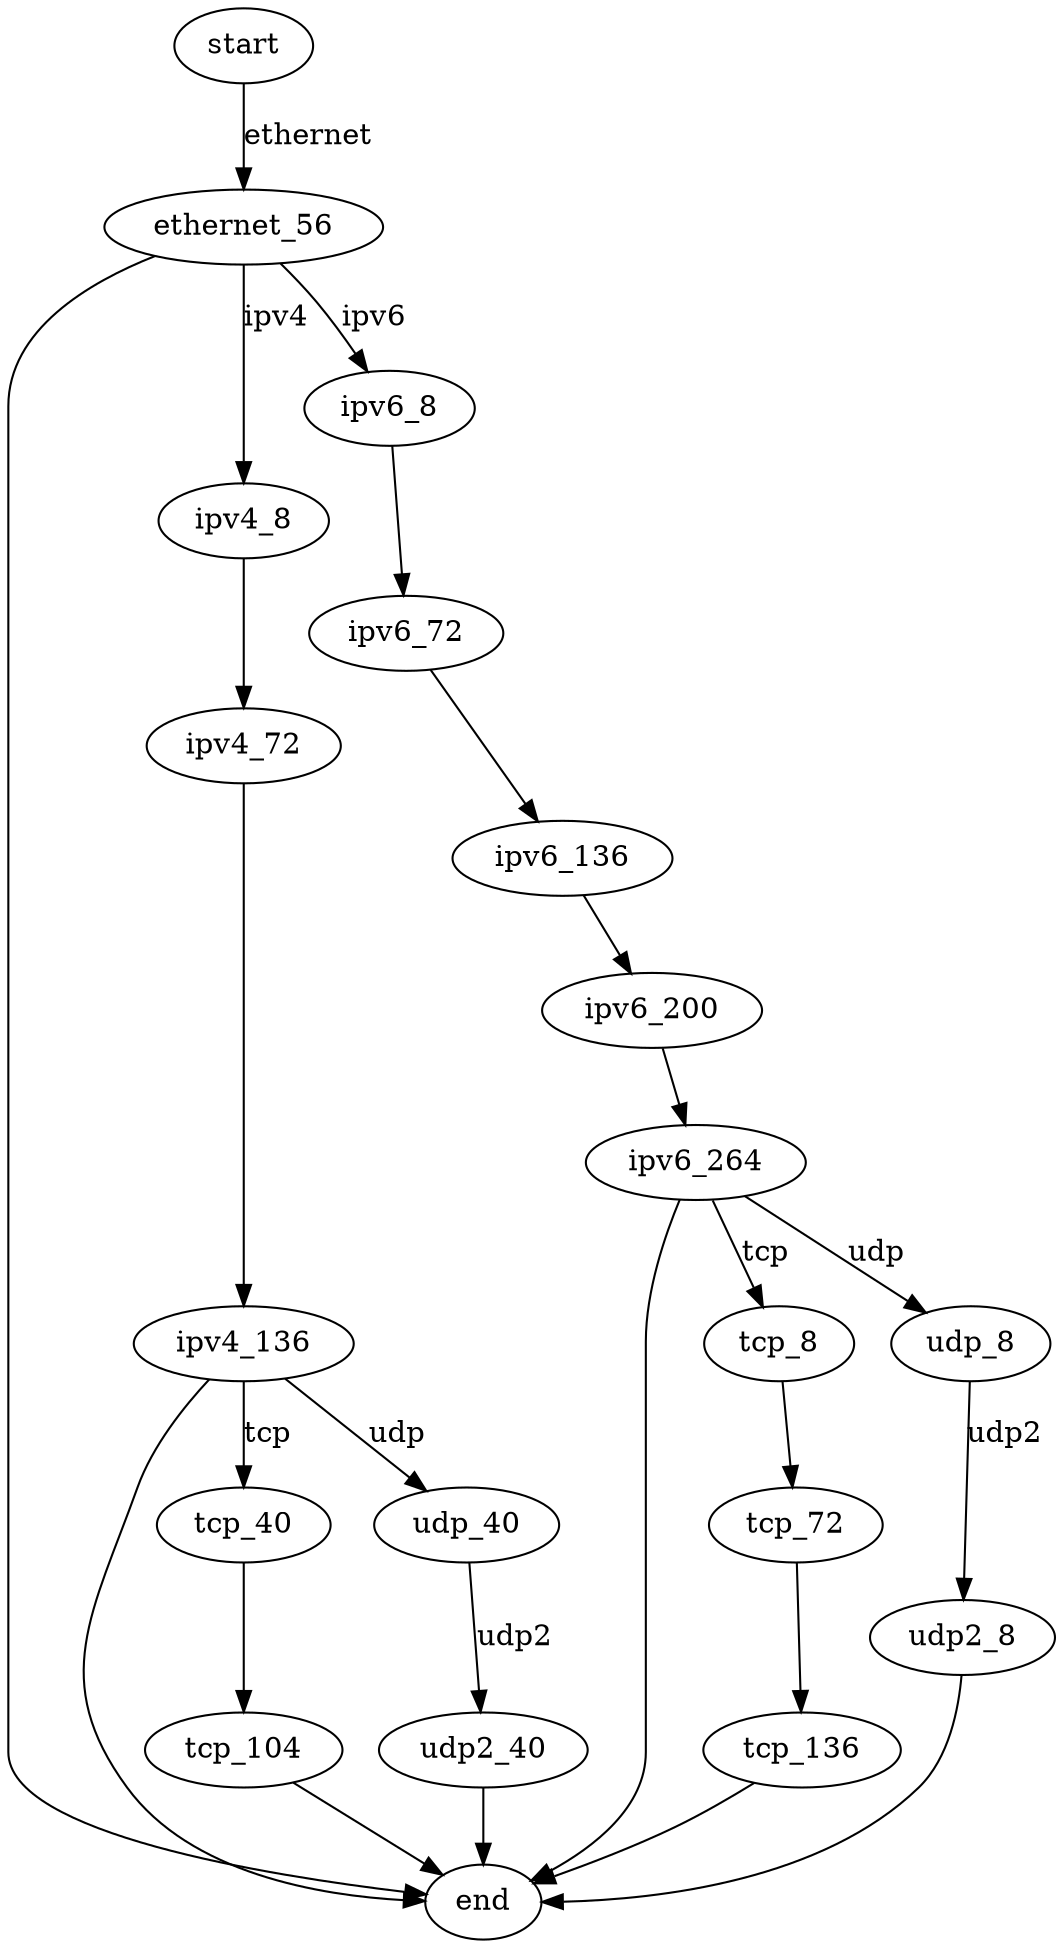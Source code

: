 strict digraph  {
<start>;
<end>;
ethernet_56 [header=ethernet, pos="(56, 63)"];
ipv4_8 [header=ipv4, pos="(8, 15)"];
ipv4_72 [header=ipv4, pos="(72, 79)"];
ipv4_136 [header=ipv4, pos="(136, 143)"];
tcp_40 [header=tcp, pos="(40, 47)"];
tcp_104 [header=tcp, pos="(104, 111)"];
udp_40 [header=udp, pos="(40, 47)"];
udp2_40 [header=udp2, pos="(40, 47)"];
ipv6_8 [header=ipv6, pos="(8, 15)"];
ipv6_72 [header=ipv6, pos="(72, 79)"];
ipv6_136 [header=ipv6, pos="(136, 143)"];
ipv6_200 [header=ipv6, pos="(200, 207)"];
ipv6_264 [header=ipv6, pos="(264, 271)"];
tcp_8 [header=tcp, pos="(8, 15)"];
tcp_72 [header=tcp, pos="(72, 79)"];
tcp_136 [header=tcp, pos="(136, 143)"];
udp_8 [header=udp, pos="(8, 15)"];
udp2_8 [header=udp2, pos="(8, 15)"];
<start> -> ethernet_56  [label=ethernet];
ethernet_56 -> ipv4_8  [label=ipv4];
ethernet_56 -> ipv6_8  [label=ipv6];
ethernet_56 -> <end>;
ipv4_8 -> ipv4_72;
ipv4_72 -> ipv4_136;
ipv4_136 -> tcp_40  [label=tcp];
ipv4_136 -> udp_40  [label=udp];
ipv4_136 -> <end>;
tcp_40 -> tcp_104;
tcp_104 -> <end>;
udp_40 -> udp2_40  [label=udp2];
udp2_40 -> <end>;
ipv6_8 -> ipv6_72;
ipv6_72 -> ipv6_136;
ipv6_136 -> ipv6_200;
ipv6_200 -> ipv6_264;
ipv6_264 -> tcp_8  [label=tcp];
ipv6_264 -> udp_8  [label=udp];
ipv6_264 -> <end>;
tcp_8 -> tcp_72;
tcp_72 -> tcp_136;
tcp_136 -> <end>;
udp_8 -> udp2_8  [label=udp2];
udp2_8 -> <end>;
}
